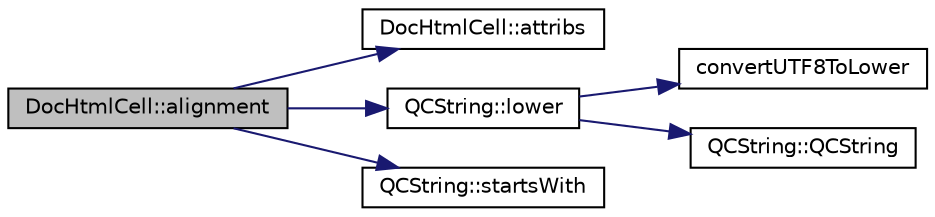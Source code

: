 digraph "DocHtmlCell::alignment"
{
 // LATEX_PDF_SIZE
  edge [fontname="Helvetica",fontsize="10",labelfontname="Helvetica",labelfontsize="10"];
  node [fontname="Helvetica",fontsize="10",shape=record];
  rankdir="LR";
  Node1 [label="DocHtmlCell::alignment",height=0.2,width=0.4,color="black", fillcolor="grey75", style="filled", fontcolor="black",tooltip=" "];
  Node1 -> Node2 [color="midnightblue",fontsize="10",style="solid"];
  Node2 [label="DocHtmlCell::attribs",height=0.2,width=0.4,color="black", fillcolor="white", style="filled",URL="$classDocHtmlCell.html#ad42711394b311bbb450073c2206da8c8",tooltip=" "];
  Node1 -> Node3 [color="midnightblue",fontsize="10",style="solid"];
  Node3 [label="QCString::lower",height=0.2,width=0.4,color="black", fillcolor="white", style="filled",URL="$classQCString.html#a33688239622e659cfb469fbd62c9cccb",tooltip=" "];
  Node3 -> Node4 [color="midnightblue",fontsize="10",style="solid"];
  Node4 [label="convertUTF8ToLower",height=0.2,width=0.4,color="black", fillcolor="white", style="filled",URL="$utf8_8cpp.html#a90000b3876f8ff0fed72d2c31ecdfe11",tooltip=" "];
  Node3 -> Node5 [color="midnightblue",fontsize="10",style="solid"];
  Node5 [label="QCString::QCString",height=0.2,width=0.4,color="black", fillcolor="white", style="filled",URL="$classQCString.html#ad691e1087cc03e14e00d1147ae0ecab7",tooltip=" "];
  Node1 -> Node6 [color="midnightblue",fontsize="10",style="solid"];
  Node6 [label="QCString::startsWith",height=0.2,width=0.4,color="black", fillcolor="white", style="filled",URL="$classQCString.html#a1f43c0a4958cf17f086dc0e3a4b13a68",tooltip=" "];
}
